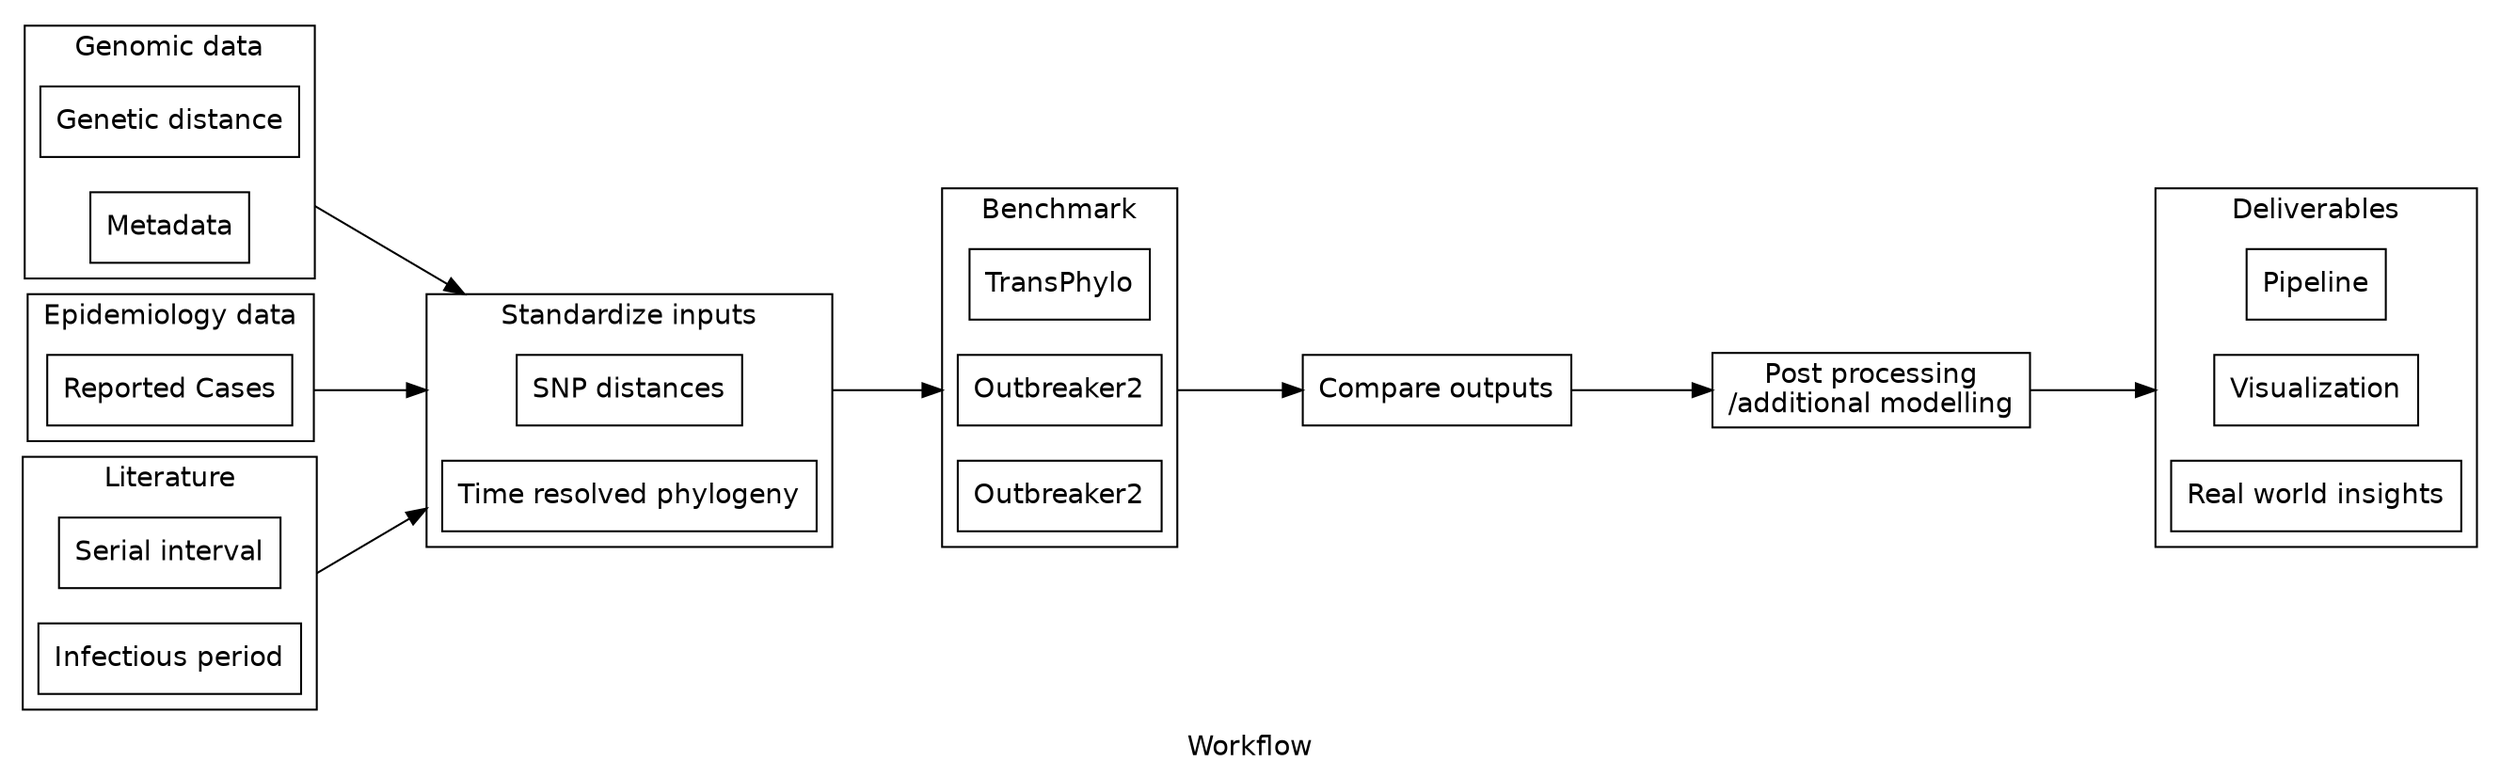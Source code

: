 digraph D {
    graph [pad="0.05", nodesep="0.25", ranksep="1", rankdir = LR, fontname="Helvetica"];
    node[shape=rect, fontname="Helvetica"];
    compound=true;
    label="Workflow";
    splines="false";

    subgraph cluster0 {
        label="Genomic data";
        gen [label="Genetic distance"];
        metadata [label="Metadata"];
    }
    
    subgraph cluster1 {
        label="Epidemiology data";
        cases [label="Reported Cases"];
    }

    subgraph cluster_standard {
        label = "Standardize inputs";
        snpdist [label="SNP distances"];
        phytime [label="Time resolved phylogeny"];
    }

    subgraph cluster2 {
        label="Literature";
        serial [label="Serial interval"];
        infectious [label="Infectious period"];
	}

    subgraph cluster3 {
        label = "Benchmark";
        tp [label="TransPhylo"];
        out2 [label="Outbreaker2"];
        tc [label="Outbreaker2"];
    }
    
    compout [label="Compare outputs"];

    subgraph cluster4 {
        label = "Deliverables";
        cli [label="Pipeline"];
        viz [label="Visualization"];
        insights [label="Real world insights"];
    }

    post [label="Post processing\n/additional modelling"];


    dummy1[label="", fixedsize="false", width=0, height=0, shape=none];

    gen -> snpdist [ltail=cluster0,lhead=cluster_standard];
    cases -> snpdist [ltail=cluster1,lhead=cluster_standard];
    infectious -> snpdist [ltail=cluster2,lhead=cluster_standard];

    snpdist -> out2 [ltail=cluster_standard,lhead=cluster3];

    out2 -> compout [ltail=cluster3,lhead=cluster_standardout];
    compout -> post;
    post -> viz [lhead=cluster4];
}